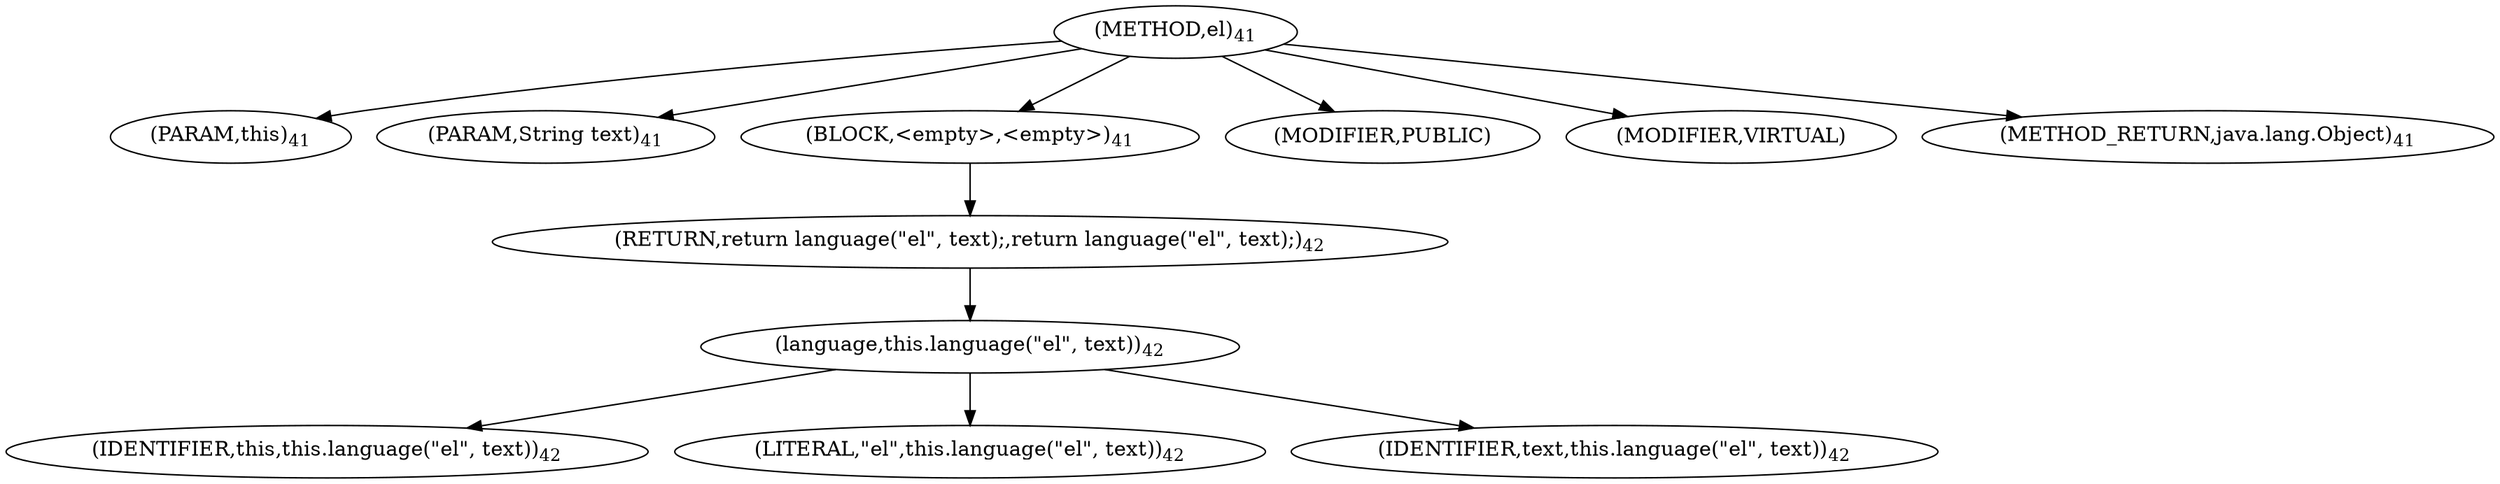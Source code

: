 digraph "el" {  
"58" [label = <(METHOD,el)<SUB>41</SUB>> ]
"4" [label = <(PARAM,this)<SUB>41</SUB>> ]
"59" [label = <(PARAM,String text)<SUB>41</SUB>> ]
"60" [label = <(BLOCK,&lt;empty&gt;,&lt;empty&gt;)<SUB>41</SUB>> ]
"61" [label = <(RETURN,return language(&quot;el&quot;, text);,return language(&quot;el&quot;, text);)<SUB>42</SUB>> ]
"62" [label = <(language,this.language(&quot;el&quot;, text))<SUB>42</SUB>> ]
"3" [label = <(IDENTIFIER,this,this.language(&quot;el&quot;, text))<SUB>42</SUB>> ]
"63" [label = <(LITERAL,&quot;el&quot;,this.language(&quot;el&quot;, text))<SUB>42</SUB>> ]
"64" [label = <(IDENTIFIER,text,this.language(&quot;el&quot;, text))<SUB>42</SUB>> ]
"65" [label = <(MODIFIER,PUBLIC)> ]
"66" [label = <(MODIFIER,VIRTUAL)> ]
"67" [label = <(METHOD_RETURN,java.lang.Object)<SUB>41</SUB>> ]
  "58" -> "4" 
  "58" -> "59" 
  "58" -> "60" 
  "58" -> "65" 
  "58" -> "66" 
  "58" -> "67" 
  "60" -> "61" 
  "61" -> "62" 
  "62" -> "3" 
  "62" -> "63" 
  "62" -> "64" 
}
